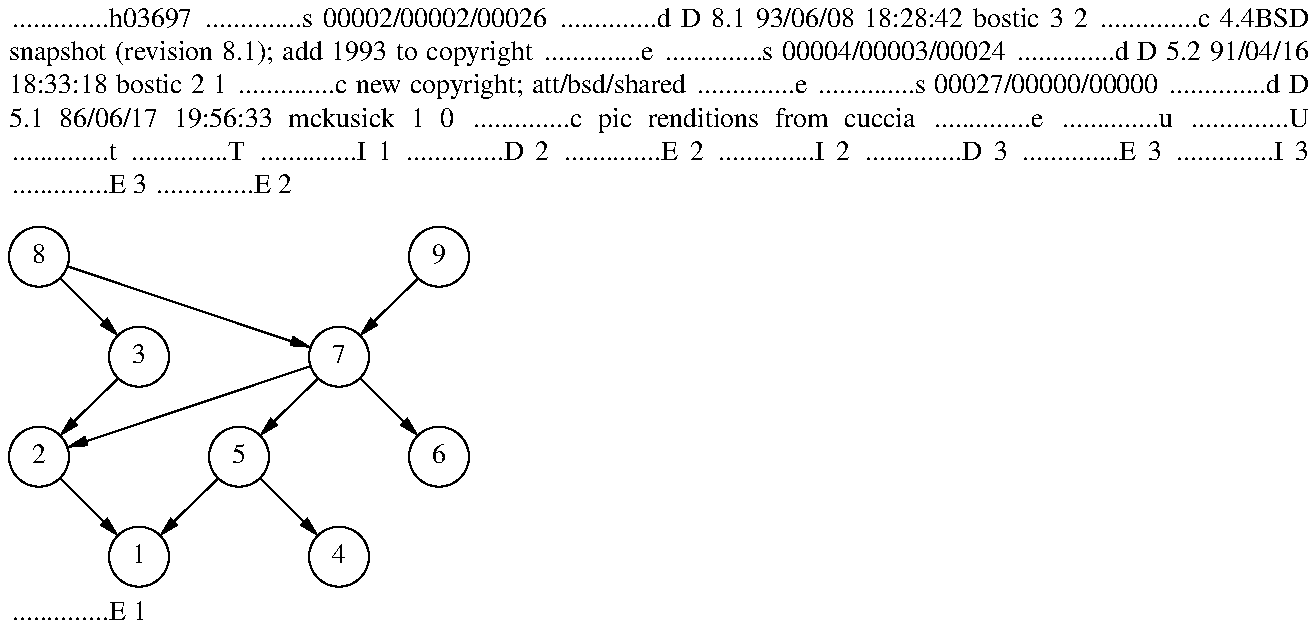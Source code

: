 h03697
s 00002/00002/00026
d D 8.1 93/06/08 18:28:42 bostic 3 2
c 4.4BSD snapshot (revision 8.1); add 1993 to copyright
e
s 00004/00003/00024
d D 5.2 91/04/16 18:33:18 bostic 2 1
c new copyright; att/bsd/shared
e
s 00027/00000/00000
d D 5.1 86/06/17 19:56:33 mckusick 1 0
c pic renditions from cuccia
e
u
U
t
T
I 1
D 2
.\" Copyright (c) 1986 Regents of the University of California.
.\" All rights reserved.  The Berkeley software License Agreement
.\" specifies the terms and conditions for redistribution.
E 2
I 2
D 3
.\" Copyright (c) 1986 The Regents of the University of California.
.\" All rights reserved.
E 3
I 3
.\" Copyright (c) 1986, 1993
.\"	The Regents of the University of California.  All rights reserved.
E 3
.\"
.\" %sccs.include.redist.man%
E 2
.\"
.\"	%W% (Berkeley) %G%
.\"
.PS
circle diam .3i "8"
circle diam .3i "9" at 1st circle + (2i,0i)
circle diam .3i "3" at 1st circle + (0.5i,-0.5i)
circle diam .3i "7" at 2nd circle - (0.5i, 0.5i)
circle diam .3i "2" at 1st circle - (0i,1i)
circle diam .3i "5" at 5th circle + (1i,0i)
circle diam .3i "6" at 2nd circle - (0i,1i)
circle diam .3i "1" at 3rd circle - (0i,1i)
circle diam .3i "4" at 4th circle - (0i,1i)
arrow from 1st circle to 3rd circle chop .15i chop .15i
arrow from 1st circle to 4th circle chop .15i chop .15i
arrow from 2nd circle to 4th circle chop .15i chop .15i
arrow from 3rd circle to 5th circle chop .15i chop .15i
arrow from 4th circle to 5th circle chop .15i chop .15i
arrow from 4th circle to 6th circle chop .15i chop .15i
arrow from 4th circle to 7th circle chop .15i chop .15i
arrow from 5th circle to 8th circle chop .15i chop .15i
arrow from 6th circle to 8th circle chop .15i chop .15i
arrow from 6th circle to 9th circle chop .15i chop .15i
.PE
E 1
